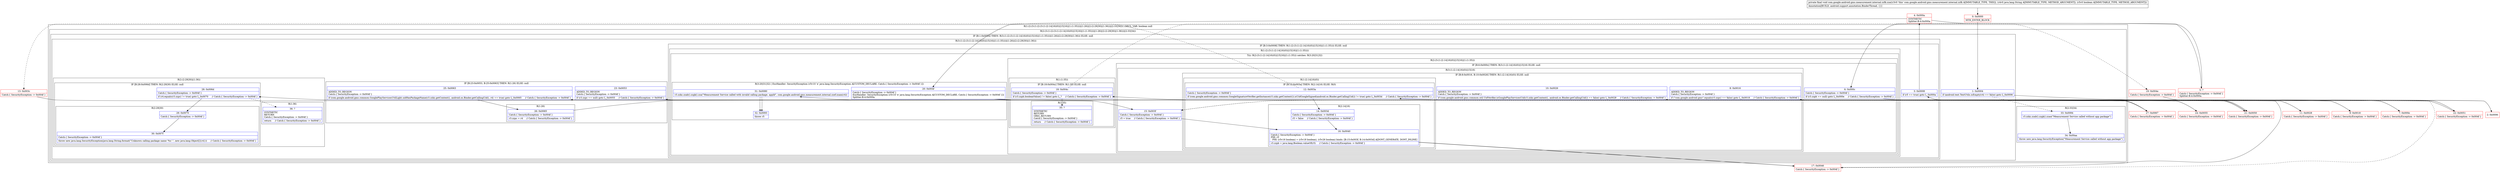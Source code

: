 digraph "CFG forcom.google.android.gms.measurement.internal.zzfk.zza(Ljava\/lang\/String;Z)V" {
subgraph cluster_Region_607860235 {
label = "R(1:(2:(3:(1:(2:(3:(1:(2:14|16)(0))|15|16)|(1:(1:35))))|(1:26)|(2:(2:29|30)|(1:36)))|(2:33|34))) | DECL_VAR: boolean null\l";
node [shape=record,color=blue];
subgraph cluster_Region_391570092 {
label = "R(2:(3:(1:(2:(3:(1:(2:14|16)(0))|15|16)|(1:(1:35))))|(1:26)|(2:(2:29|30)|(1:36)))|(2:33|34))";
node [shape=record,color=blue];
subgraph cluster_IfRegion_1817033165 {
label = "IF [B:1:0x0004] THEN: R(3:(1:(2:(3:(1:(2:14|16)(0))|15|16)|(1:(1:35))))|(1:26)|(2:(2:29|30)|(1:36))) ELSE: null";
node [shape=record,color=blue];
Node_1 [shape=record,label="{1\:\ 0x0004|if (android.text.TextUtils.isEmpty(r4) == false) goto L_0x0006\l}"];
subgraph cluster_Region_1271660253 {
label = "R(3:(1:(2:(3:(1:(2:14|16)(0))|15|16)|(1:(1:35))))|(1:26)|(2:(2:29|30)|(1:36)))";
node [shape=record,color=blue];
subgraph cluster_IfRegion_909968065 {
label = "IF [B:3:0x0008] THEN: R(1:(2:(3:(1:(2:14|16)(0))|15|16)|(1:(1:35)))) ELSE: null";
node [shape=record,color=blue];
Node_3 [shape=record,label="{3\:\ 0x0008|if (r5 == true) goto L_0x000a\l}"];
subgraph cluster_Region_383702312 {
label = "R(1:(2:(3:(1:(2:14|16)(0))|15|16)|(1:(1:35))))";
node [shape=record,color=blue];
subgraph cluster_TryCatchRegion_391939567 {
label = "Try: R(2:(3:(1:(2:14|16)(0))|15|16)|(1:(1:35))) catches: R(3:20|31|32)";
node [shape=record,color=blue];
subgraph cluster_Region_66432207 {
label = "R(2:(3:(1:(2:14|16)(0))|15|16)|(1:(1:35)))";
node [shape=record,color=blue];
subgraph cluster_IfRegion_1568710010 {
label = "IF [B:6:0x000c] THEN: R(3:(1:(2:14|16)(0))|15|16) ELSE: null";
node [shape=record,color=blue];
Node_6 [shape=record,label="{6\:\ 0x000c|Catch:\{ SecurityException \-\> 0x004f \}\l|if (r3.zzpb == null) goto L_0x000e     \/\/ Catch:\{ SecurityException \-\> 0x004f \}\l}"];
subgraph cluster_Region_1388075574 {
label = "R(3:(1:(2:14|16)(0))|15|16)";
node [shape=record,color=blue];
subgraph cluster_IfRegion_1024943223 {
label = "IF [B:8:0x0016, B:10:0x0026] THEN: R(1:(2:14|16)(0)) ELSE: null";
node [shape=record,color=blue];
Node_8 [shape=record,label="{8\:\ 0x0016|ADDED_TO_REGION\lCatch:\{ SecurityException \-\> 0x004f \}\l|if (\"com.google.android.gms\".equals(r3.zzpc) == false) goto L_0x0018     \/\/ Catch:\{ SecurityException \-\> 0x004f \}\l}"];
Node_10 [shape=record,label="{10\:\ 0x0026|ADDED_TO_REGION\lCatch:\{ SecurityException \-\> 0x004f \}\l|if (com.google.android.gms.common.util.UidVerifier.isGooglePlayServicesUid(r3.zzkz.getContext(), android.os.Binder.getCallingUid()) == false) goto L_0x0028     \/\/ Catch:\{ SecurityException \-\> 0x004f \}\l}"];
subgraph cluster_Region_1318579655 {
label = "R(1:(2:14|16)(0))";
node [shape=record,color=blue];
subgraph cluster_IfRegion_1613411086 {
label = "IF [B:12:0x003a] THEN: R(2:14|16) ELSE: R(0)";
node [shape=record,color=blue];
Node_12 [shape=record,label="{12\:\ 0x003a|Catch:\{ SecurityException \-\> 0x004f \}\l|if (com.google.android.gms.common.GoogleSignatureVerifier.getInstance(r3.zzkz.getContext()).isUidGoogleSigned(android.os.Binder.getCallingUid()) != true) goto L_0x003d     \/\/ Catch:\{ SecurityException \-\> 0x004f \}\l}"];
subgraph cluster_Region_2039796768 {
label = "R(2:14|16)";
node [shape=record,color=blue];
Node_14 [shape=record,label="{14\:\ 0x003d|Catch:\{ SecurityException \-\> 0x004f \}\l|r5 = false     \/\/ Catch:\{ SecurityException \-\> 0x004f \}\l}"];
Node_16 [shape=record,label="{16\:\ 0x0040|Catch:\{ SecurityException \-\> 0x004f \}\lPHI: r5 \l  PHI: (r5v16 boolean) = (r5v18 boolean), (r5v26 boolean) binds: [B:15:0x003f, B:14:0x003d] A[DONT_GENERATE, DONT_INLINE]\l|r3.zzpb = java.lang.Boolean.valueOf(r5)     \/\/ Catch:\{ SecurityException \-\> 0x004f \}\l}"];
}
subgraph cluster_Region_966297916 {
label = "R(0)";
node [shape=record,color=blue];
}
}
}
}
Node_15 [shape=record,label="{15\:\ 0x003f|Catch:\{ SecurityException \-\> 0x004f \}\l|r5 = true     \/\/ Catch:\{ SecurityException \-\> 0x004f \}\l}"];
Node_16 [shape=record,label="{16\:\ 0x0040|Catch:\{ SecurityException \-\> 0x004f \}\lPHI: r5 \l  PHI: (r5v16 boolean) = (r5v18 boolean), (r5v26 boolean) binds: [B:15:0x003f, B:14:0x003d] A[DONT_GENERATE, DONT_INLINE]\l|r3.zzpb = java.lang.Boolean.valueOf(r5)     \/\/ Catch:\{ SecurityException \-\> 0x004f \}\l}"];
}
}
subgraph cluster_Region_1059743396 {
label = "R(1:(1:35))";
node [shape=record,color=blue];
subgraph cluster_IfRegion_1319263571 {
label = "IF [B:18:0x004c] THEN: R(1:35) ELSE: null";
node [shape=record,color=blue];
Node_18 [shape=record,label="{18\:\ 0x004c|Catch:\{ SecurityException \-\> 0x004f \}\l|if (r3.zzpb.booleanValue() != false) goto L_?     \/\/ Catch:\{ SecurityException \-\> 0x004f \}\l}"];
subgraph cluster_Region_2074424650 {
label = "R(1:35)";
node [shape=record,color=blue];
Node_35 [shape=record,label="{35\:\ ?|SYNTHETIC\lRETURN\lORIG_RETURN\lCatch:\{ SecurityException \-\> 0x004f \}\l|return     \/\/ Catch:\{ SecurityException \-\> 0x004f \}\l}"];
}
}
}
}
subgraph cluster_Region_109675115 {
label = "R(3:20|31|32) | ExcHandler: SecurityException (r5v10 'e' java.lang.SecurityException A[CUSTOM_DECLARE, Catch:\{ SecurityException \-\> 0x004f \}])\l";
node [shape=record,color=blue];
Node_20 [shape=record,label="{20\:\ 0x004f|Catch:\{ SecurityException \-\> 0x004f \}\lExcHandler: SecurityException (r5v10 'e' java.lang.SecurityException A[CUSTOM_DECLARE, Catch:\{ SecurityException \-\> 0x004f \}])\lSplitter:B:4:0x000a\l}"];
Node_31 [shape=record,label="{31\:\ 0x0080|r3.zzkz.zzab().zzgk().zza(\"Measurement Service called with invalid calling package. appId\", com.google.android.gms.measurement.internal.zzef.zzam(r4))\l}"];
Node_32 [shape=record,label="{32\:\ 0x0093|throw r5\l}"];
}
}
}
}
subgraph cluster_IfRegion_1786432344 {
label = "IF [B:23:0x0053, B:25:0x0063] THEN: R(1:26) ELSE: null";
node [shape=record,color=blue];
Node_23 [shape=record,label="{23\:\ 0x0053|ADDED_TO_REGION\lCatch:\{ SecurityException \-\> 0x004f \}\l|if (r3.zzpc == null) goto L_0x0055     \/\/ Catch:\{ SecurityException \-\> 0x004f \}\l}"];
Node_25 [shape=record,label="{25\:\ 0x0063|ADDED_TO_REGION\lCatch:\{ SecurityException \-\> 0x004f \}\l|if (com.google.android.gms.common.GooglePlayServicesUtilLight.uidHasPackageName(r3.zzkz.getContext(), android.os.Binder.getCallingUid(), r4) == true) goto L_0x0065     \/\/ Catch:\{ SecurityException \-\> 0x004f \}\l}"];
subgraph cluster_Region_921586561 {
label = "R(1:26)";
node [shape=record,color=blue];
Node_26 [shape=record,label="{26\:\ 0x0065|Catch:\{ SecurityException \-\> 0x004f \}\l|r3.zzpc = r4     \/\/ Catch:\{ SecurityException \-\> 0x004f \}\l}"];
}
}
subgraph cluster_Region_1689466739 {
label = "R(2:(2:29|30)|(1:36))";
node [shape=record,color=blue];
subgraph cluster_IfRegion_786656084 {
label = "IF [B:28:0x006d] THEN: R(2:29|30) ELSE: null";
node [shape=record,color=blue];
Node_28 [shape=record,label="{28\:\ 0x006d|Catch:\{ SecurityException \-\> 0x004f \}\l|if (r4.equals(r3.zzpc) != true) goto L_0x0070     \/\/ Catch:\{ SecurityException \-\> 0x004f \}\l}"];
subgraph cluster_Region_310330843 {
label = "R(2:29|30)";
node [shape=record,color=blue];
Node_29 [shape=record,label="{29\:\ 0x0070|Catch:\{ SecurityException \-\> 0x004f \}\l}"];
Node_30 [shape=record,label="{30\:\ 0x007f|Catch:\{ SecurityException \-\> 0x004f \}\l|throw new java.lang.SecurityException(java.lang.String.format(\"Unknown calling package name '%s'.\", new java.lang.Object[]\{r4\}))     \/\/ Catch:\{ SecurityException \-\> 0x004f \}\l}"];
}
}
subgraph cluster_Region_1443472982 {
label = "R(1:36)";
node [shape=record,color=blue];
Node_36 [shape=record,label="{36\:\ ?|SYNTHETIC\lRETURN\lCatch:\{ SecurityException \-\> 0x004f \}\l|return     \/\/ Catch:\{ SecurityException \-\> 0x004f \}\l}"];
}
}
}
}
subgraph cluster_Region_729549643 {
label = "R(2:33|34)";
node [shape=record,color=blue];
Node_33 [shape=record,label="{33\:\ 0x0094|r3.zzkz.zzab().zzgk().zzao(\"Measurement Service called without app package\")\l}"];
Node_34 [shape=record,label="{34\:\ 0x00aa|throw new java.lang.SecurityException(\"Measurement Service called without app package\")\l}"];
}
}
}
subgraph cluster_Region_109675115 {
label = "R(3:20|31|32) | ExcHandler: SecurityException (r5v10 'e' java.lang.SecurityException A[CUSTOM_DECLARE, Catch:\{ SecurityException \-\> 0x004f \}])\l";
node [shape=record,color=blue];
Node_20 [shape=record,label="{20\:\ 0x004f|Catch:\{ SecurityException \-\> 0x004f \}\lExcHandler: SecurityException (r5v10 'e' java.lang.SecurityException A[CUSTOM_DECLARE, Catch:\{ SecurityException \-\> 0x004f \}])\lSplitter:B:4:0x000a\l}"];
Node_31 [shape=record,label="{31\:\ 0x0080|r3.zzkz.zzab().zzgk().zza(\"Measurement Service called with invalid calling package. appId\", com.google.android.gms.measurement.internal.zzef.zzam(r4))\l}"];
Node_32 [shape=record,label="{32\:\ 0x0093|throw r5\l}"];
}
Node_0 [shape=record,color=red,label="{0\:\ 0x0000|MTH_ENTER_BLOCK\l}"];
Node_2 [shape=record,color=red,label="{2\:\ 0x0006}"];
Node_4 [shape=record,color=red,label="{4\:\ 0x000a|SYNTHETIC\lSplitter:B:4:0x000a\l}"];
Node_5 [shape=record,color=red,label="{5\:\ ?|Catch:\{ SecurityException \-\> 0x004f \}\lSplitter:B:4:0x000a\l}"];
Node_7 [shape=record,color=red,label="{7\:\ 0x000e|Catch:\{ SecurityException \-\> 0x004f \}\l}"];
Node_9 [shape=record,color=red,label="{9\:\ 0x0018|Catch:\{ SecurityException \-\> 0x004f \}\l}"];
Node_11 [shape=record,color=red,label="{11\:\ 0x0028|Catch:\{ SecurityException \-\> 0x004f \}\l}"];
Node_13 [shape=record,color=red,label="{13\:\ 0x003c|Catch:\{ SecurityException \-\> 0x004f \}\l}"];
Node_17 [shape=record,color=red,label="{17\:\ 0x0046|Catch:\{ SecurityException \-\> 0x004f \}\l}"];
Node_19 [shape=record,color=red,label="{19\:\ 0x004e|Catch:\{ SecurityException \-\> 0x004f \}\l}"];
Node_21 [shape=record,color=red,label="{21\:\ 0x0050|Catch:\{ SecurityException \-\> 0x004f \}\l}"];
Node_22 [shape=record,color=red,label="{22\:\ 0x0051|Catch:\{ SecurityException \-\> 0x004f \}\l}"];
Node_24 [shape=record,color=red,label="{24\:\ 0x0055|Catch:\{ SecurityException \-\> 0x004f \}\l}"];
Node_27 [shape=record,color=red,label="{27\:\ 0x0067|Catch:\{ SecurityException \-\> 0x004f \}\l}"];
MethodNode[shape=record,label="{private final void com.google.android.gms.measurement.internal.zzfk.zza((r3v0 'this' com.google.android.gms.measurement.internal.zzfk A[IMMUTABLE_TYPE, THIS]), (r4v0 java.lang.String A[IMMUTABLE_TYPE, METHOD_ARGUMENT]), (r5v0 boolean A[IMMUTABLE_TYPE, METHOD_ARGUMENT]))  | Annotation[BUILD, android.support.annotation.BinderThread, \{\}]\l}"];
MethodNode -> Node_0;
Node_1 -> Node_2;
Node_1 -> Node_33[style=dashed];
Node_3 -> Node_4;
Node_3 -> Node_22[style=dashed];
Node_6 -> Node_7;
Node_6 -> Node_17[style=dashed];
Node_8 -> Node_9;
Node_8 -> Node_15[style=dashed];
Node_10 -> Node_11;
Node_10 -> Node_15[style=dashed];
Node_12 -> Node_13[style=dashed];
Node_12 -> Node_14;
Node_14 -> Node_16;
Node_16 -> Node_17;
Node_15 -> Node_16;
Node_16 -> Node_17;
Node_18 -> Node_19[style=dashed];
Node_18 -> Node_35;
Node_20 -> Node_21;
Node_31 -> Node_32;
Node_23 -> Node_24;
Node_23 -> Node_27[style=dashed];
Node_25 -> Node_26;
Node_25 -> Node_27[style=dashed];
Node_26 -> Node_27;
Node_28 -> Node_29;
Node_28 -> Node_36[style=dashed];
Node_29 -> Node_30;
Node_33 -> Node_34;
Node_20 -> Node_21;
Node_31 -> Node_32;
Node_0 -> Node_1;
Node_2 -> Node_3;
Node_4 -> Node_5;
Node_4 -> Node_20;
Node_5 -> Node_6;
Node_7 -> Node_8;
Node_9 -> Node_10;
Node_11 -> Node_12;
Node_13 -> Node_15;
Node_17 -> Node_18;
Node_19 -> Node_22;
Node_21 -> Node_31;
Node_22 -> Node_23;
Node_24 -> Node_25;
Node_27 -> Node_28;
}

